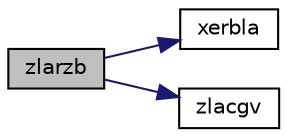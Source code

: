 digraph "zlarzb"
{
 // LATEX_PDF_SIZE
  edge [fontname="Helvetica",fontsize="10",labelfontname="Helvetica",labelfontsize="10"];
  node [fontname="Helvetica",fontsize="10",shape=record];
  rankdir="LR";
  Node1 [label="zlarzb",height=0.2,width=0.4,color="black", fillcolor="grey75", style="filled", fontcolor="black",tooltip="ZLARZB applies a block reflector or its conjugate-transpose to a general matrix."];
  Node1 -> Node2 [color="midnightblue",fontsize="10",style="solid",fontname="Helvetica"];
  Node2 [label="xerbla",height=0.2,width=0.4,color="black", fillcolor="white", style="filled",URL="$xerbla_8f.html#a377ee61015baf8dea7770b3a404b1c07",tooltip="XERBLA"];
  Node1 -> Node3 [color="midnightblue",fontsize="10",style="solid",fontname="Helvetica"];
  Node3 [label="zlacgv",height=0.2,width=0.4,color="black", fillcolor="white", style="filled",URL="$zlacgv_8f.html#ad2595ab7c6b89e1ff2e9d05542431719",tooltip="ZLACGV conjugates a complex vector."];
}
